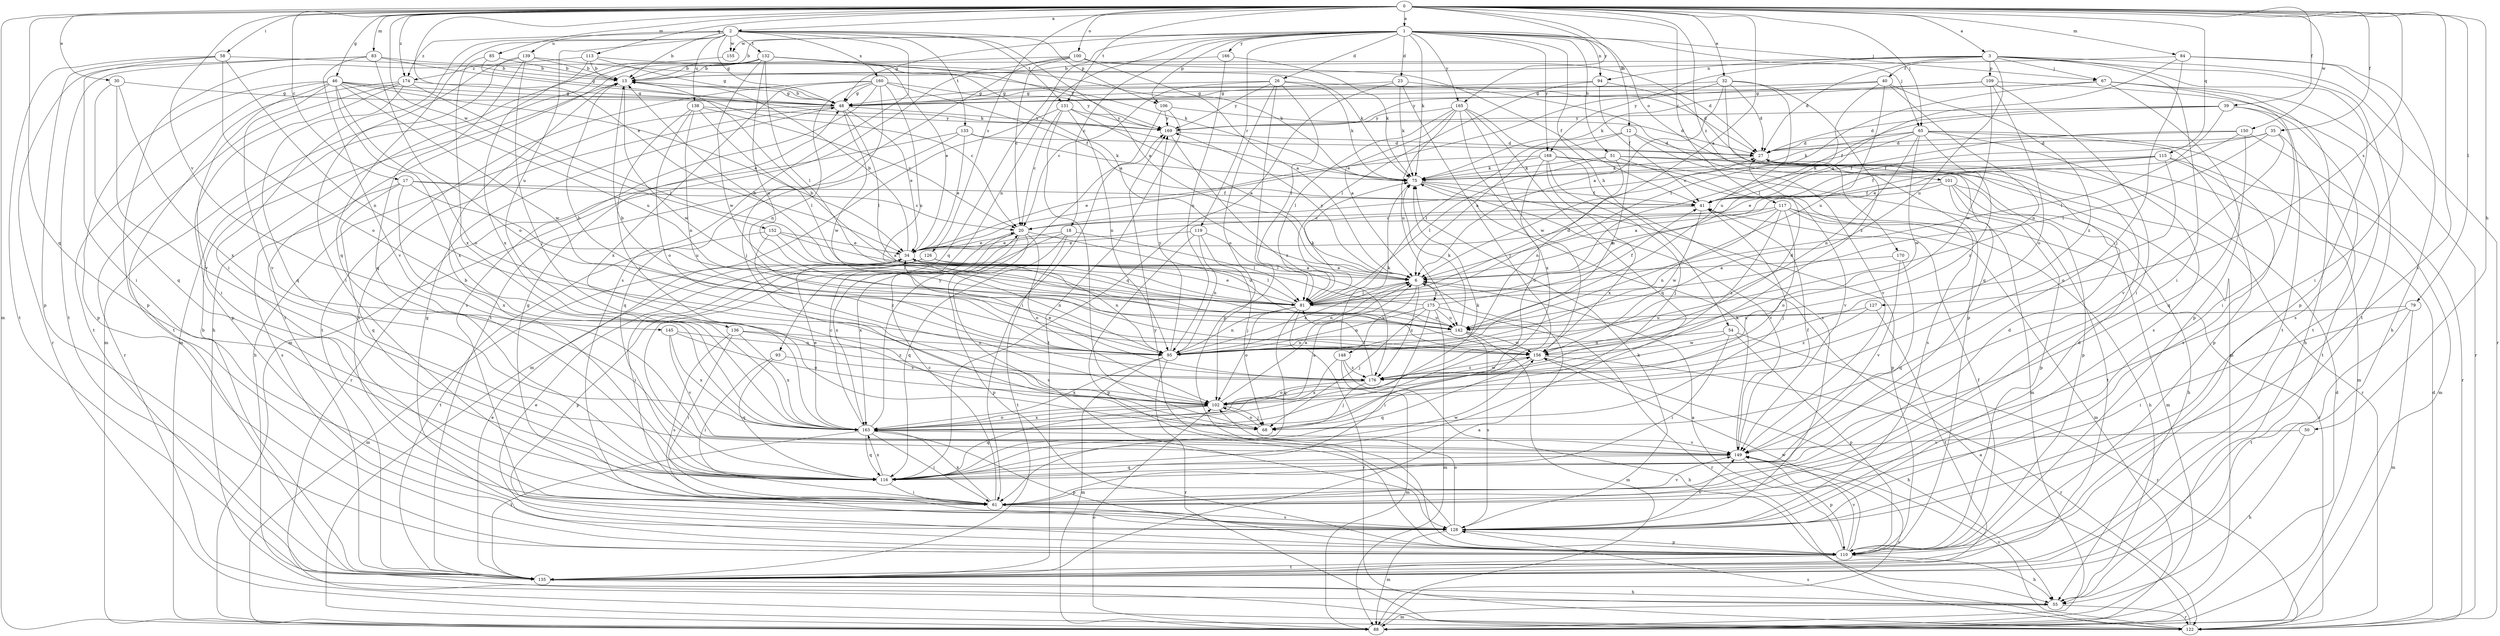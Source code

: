 strict digraph  {
0;
1;
2;
3;
6;
12;
13;
17;
18;
20;
23;
26;
27;
30;
32;
34;
35;
39;
40;
41;
46;
48;
50;
51;
54;
55;
58;
61;
65;
67;
68;
75;
79;
81;
83;
84;
85;
88;
93;
94;
95;
100;
101;
102;
106;
109;
110;
113;
115;
116;
117;
119;
122;
126;
127;
128;
131;
132;
133;
135;
136;
138;
139;
142;
145;
148;
149;
150;
152;
155;
156;
160;
163;
165;
166;
168;
169;
170;
174;
175;
176;
0 -> 1  [label=a];
0 -> 2  [label=a];
0 -> 3  [label=a];
0 -> 6  [label=a];
0 -> 12  [label=b];
0 -> 17  [label=c];
0 -> 30  [label=e];
0 -> 32  [label=e];
0 -> 34  [label=e];
0 -> 35  [label=f];
0 -> 39  [label=f];
0 -> 46  [label=g];
0 -> 50  [label=h];
0 -> 58  [label=i];
0 -> 65  [label=j];
0 -> 79  [label=l];
0 -> 83  [label=m];
0 -> 84  [label=m];
0 -> 85  [label=m];
0 -> 88  [label=m];
0 -> 100  [label=o];
0 -> 113  [label=q];
0 -> 115  [label=q];
0 -> 116  [label=q];
0 -> 117  [label=r];
0 -> 126  [label=s];
0 -> 127  [label=s];
0 -> 128  [label=s];
0 -> 131  [label=t];
0 -> 145  [label=v];
0 -> 150  [label=w];
0 -> 152  [label=w];
0 -> 165  [label=y];
0 -> 170  [label=z];
0 -> 174  [label=z];
1 -> 13  [label=b];
1 -> 18  [label=c];
1 -> 23  [label=d];
1 -> 26  [label=d];
1 -> 48  [label=g];
1 -> 51  [label=h];
1 -> 54  [label=h];
1 -> 65  [label=j];
1 -> 67  [label=j];
1 -> 75  [label=k];
1 -> 93  [label=n];
1 -> 94  [label=n];
1 -> 101  [label=o];
1 -> 106  [label=p];
1 -> 116  [label=q];
1 -> 119  [label=r];
1 -> 155  [label=w];
1 -> 165  [label=y];
1 -> 166  [label=y];
1 -> 168  [label=y];
2 -> 6  [label=a];
2 -> 13  [label=b];
2 -> 48  [label=g];
2 -> 61  [label=i];
2 -> 106  [label=p];
2 -> 116  [label=q];
2 -> 128  [label=s];
2 -> 131  [label=t];
2 -> 132  [label=t];
2 -> 133  [label=t];
2 -> 136  [label=u];
2 -> 138  [label=u];
2 -> 139  [label=u];
2 -> 155  [label=w];
2 -> 160  [label=x];
2 -> 174  [label=z];
3 -> 27  [label=d];
3 -> 40  [label=f];
3 -> 61  [label=i];
3 -> 67  [label=j];
3 -> 94  [label=n];
3 -> 109  [label=p];
3 -> 110  [label=p];
3 -> 122  [label=r];
3 -> 135  [label=t];
3 -> 142  [label=u];
3 -> 168  [label=y];
3 -> 174  [label=z];
6 -> 81  [label=l];
6 -> 95  [label=n];
6 -> 148  [label=v];
6 -> 169  [label=y];
6 -> 175  [label=z];
6 -> 176  [label=z];
12 -> 6  [label=a];
12 -> 27  [label=d];
12 -> 81  [label=l];
12 -> 95  [label=n];
12 -> 149  [label=v];
13 -> 48  [label=g];
13 -> 156  [label=w];
17 -> 20  [label=c];
17 -> 41  [label=f];
17 -> 116  [label=q];
17 -> 128  [label=s];
17 -> 142  [label=u];
17 -> 163  [label=x];
18 -> 34  [label=e];
18 -> 81  [label=l];
18 -> 116  [label=q];
18 -> 135  [label=t];
18 -> 163  [label=x];
20 -> 34  [label=e];
20 -> 102  [label=o];
20 -> 110  [label=p];
20 -> 128  [label=s];
20 -> 142  [label=u];
20 -> 163  [label=x];
23 -> 48  [label=g];
23 -> 68  [label=j];
23 -> 75  [label=k];
23 -> 110  [label=p];
23 -> 116  [label=q];
26 -> 20  [label=c];
26 -> 27  [label=d];
26 -> 48  [label=g];
26 -> 75  [label=k];
26 -> 81  [label=l];
26 -> 102  [label=o];
26 -> 110  [label=p];
26 -> 169  [label=y];
27 -> 75  [label=k];
30 -> 48  [label=g];
30 -> 116  [label=q];
30 -> 149  [label=v];
30 -> 163  [label=x];
32 -> 6  [label=a];
32 -> 27  [label=d];
32 -> 34  [label=e];
32 -> 48  [label=g];
32 -> 116  [label=q];
32 -> 142  [label=u];
32 -> 176  [label=z];
34 -> 6  [label=a];
34 -> 13  [label=b];
34 -> 81  [label=l];
34 -> 88  [label=m];
34 -> 95  [label=n];
35 -> 27  [label=d];
35 -> 41  [label=f];
35 -> 81  [label=l];
35 -> 135  [label=t];
35 -> 149  [label=v];
39 -> 27  [label=d];
39 -> 41  [label=f];
39 -> 61  [label=i];
39 -> 81  [label=l];
39 -> 128  [label=s];
39 -> 169  [label=y];
40 -> 48  [label=g];
40 -> 81  [label=l];
40 -> 95  [label=n];
40 -> 142  [label=u];
40 -> 169  [label=y];
40 -> 176  [label=z];
41 -> 20  [label=c];
41 -> 68  [label=j];
41 -> 156  [label=w];
46 -> 20  [label=c];
46 -> 34  [label=e];
46 -> 48  [label=g];
46 -> 61  [label=i];
46 -> 102  [label=o];
46 -> 110  [label=p];
46 -> 135  [label=t];
46 -> 142  [label=u];
46 -> 149  [label=v];
46 -> 156  [label=w];
46 -> 163  [label=x];
48 -> 13  [label=b];
48 -> 34  [label=e];
48 -> 55  [label=h];
48 -> 81  [label=l];
48 -> 128  [label=s];
48 -> 156  [label=w];
48 -> 169  [label=y];
50 -> 55  [label=h];
50 -> 149  [label=v];
51 -> 75  [label=k];
51 -> 81  [label=l];
51 -> 95  [label=n];
51 -> 110  [label=p];
51 -> 122  [label=r];
51 -> 149  [label=v];
54 -> 61  [label=i];
54 -> 95  [label=n];
54 -> 110  [label=p];
54 -> 122  [label=r];
54 -> 156  [label=w];
55 -> 88  [label=m];
55 -> 122  [label=r];
58 -> 13  [label=b];
58 -> 61  [label=i];
58 -> 95  [label=n];
58 -> 102  [label=o];
58 -> 110  [label=p];
58 -> 135  [label=t];
61 -> 20  [label=c];
61 -> 27  [label=d];
61 -> 48  [label=g];
61 -> 128  [label=s];
61 -> 149  [label=v];
61 -> 163  [label=x];
65 -> 20  [label=c];
65 -> 27  [label=d];
65 -> 75  [label=k];
65 -> 88  [label=m];
65 -> 95  [label=n];
65 -> 110  [label=p];
65 -> 128  [label=s];
65 -> 156  [label=w];
65 -> 176  [label=z];
67 -> 48  [label=g];
67 -> 55  [label=h];
67 -> 81  [label=l];
67 -> 110  [label=p];
67 -> 122  [label=r];
67 -> 135  [label=t];
68 -> 102  [label=o];
75 -> 41  [label=f];
75 -> 110  [label=p];
75 -> 149  [label=v];
79 -> 61  [label=i];
79 -> 88  [label=m];
79 -> 135  [label=t];
79 -> 142  [label=u];
81 -> 13  [label=b];
81 -> 27  [label=d];
81 -> 34  [label=e];
81 -> 75  [label=k];
81 -> 95  [label=n];
81 -> 102  [label=o];
81 -> 116  [label=q];
81 -> 122  [label=r];
81 -> 142  [label=u];
83 -> 13  [label=b];
83 -> 48  [label=g];
83 -> 102  [label=o];
83 -> 122  [label=r];
83 -> 135  [label=t];
83 -> 149  [label=v];
84 -> 6  [label=a];
84 -> 13  [label=b];
84 -> 55  [label=h];
84 -> 61  [label=i];
84 -> 68  [label=j];
85 -> 13  [label=b];
85 -> 75  [label=k];
85 -> 163  [label=x];
88 -> 27  [label=d];
88 -> 102  [label=o];
88 -> 149  [label=v];
93 -> 61  [label=i];
93 -> 116  [label=q];
93 -> 176  [label=z];
94 -> 41  [label=f];
94 -> 48  [label=g];
94 -> 81  [label=l];
94 -> 88  [label=m];
95 -> 6  [label=a];
95 -> 13  [label=b];
95 -> 88  [label=m];
95 -> 122  [label=r];
95 -> 163  [label=x];
95 -> 169  [label=y];
100 -> 6  [label=a];
100 -> 13  [label=b];
100 -> 20  [label=c];
100 -> 27  [label=d];
100 -> 41  [label=f];
100 -> 88  [label=m];
100 -> 135  [label=t];
101 -> 6  [label=a];
101 -> 41  [label=f];
101 -> 55  [label=h];
101 -> 88  [label=m];
101 -> 110  [label=p];
101 -> 135  [label=t];
102 -> 6  [label=a];
102 -> 68  [label=j];
102 -> 116  [label=q];
102 -> 163  [label=x];
106 -> 27  [label=d];
106 -> 61  [label=i];
106 -> 135  [label=t];
106 -> 169  [label=y];
109 -> 48  [label=g];
109 -> 61  [label=i];
109 -> 75  [label=k];
109 -> 102  [label=o];
109 -> 135  [label=t];
109 -> 156  [label=w];
110 -> 6  [label=a];
110 -> 34  [label=e];
110 -> 41  [label=f];
110 -> 55  [label=h];
110 -> 135  [label=t];
110 -> 149  [label=v];
110 -> 156  [label=w];
113 -> 13  [label=b];
113 -> 48  [label=g];
113 -> 75  [label=k];
113 -> 110  [label=p];
113 -> 163  [label=x];
115 -> 34  [label=e];
115 -> 41  [label=f];
115 -> 75  [label=k];
115 -> 88  [label=m];
115 -> 102  [label=o];
115 -> 128  [label=s];
116 -> 13  [label=b];
116 -> 61  [label=i];
116 -> 156  [label=w];
116 -> 163  [label=x];
117 -> 6  [label=a];
117 -> 20  [label=c];
117 -> 55  [label=h];
117 -> 88  [label=m];
117 -> 95  [label=n];
117 -> 102  [label=o];
117 -> 122  [label=r];
117 -> 176  [label=z];
119 -> 34  [label=e];
119 -> 68  [label=j];
119 -> 81  [label=l];
119 -> 95  [label=n];
119 -> 110  [label=p];
122 -> 6  [label=a];
122 -> 27  [label=d];
122 -> 128  [label=s];
122 -> 149  [label=v];
126 -> 6  [label=a];
126 -> 61  [label=i];
126 -> 95  [label=n];
126 -> 110  [label=p];
127 -> 135  [label=t];
127 -> 142  [label=u];
127 -> 176  [label=z];
128 -> 27  [label=d];
128 -> 48  [label=g];
128 -> 75  [label=k];
128 -> 88  [label=m];
128 -> 102  [label=o];
128 -> 110  [label=p];
128 -> 149  [label=v];
128 -> 169  [label=y];
131 -> 6  [label=a];
131 -> 20  [label=c];
131 -> 68  [label=j];
131 -> 88  [label=m];
131 -> 95  [label=n];
131 -> 169  [label=y];
132 -> 6  [label=a];
132 -> 13  [label=b];
132 -> 34  [label=e];
132 -> 55  [label=h];
132 -> 75  [label=k];
132 -> 81  [label=l];
132 -> 135  [label=t];
132 -> 142  [label=u];
132 -> 156  [label=w];
132 -> 169  [label=y];
133 -> 27  [label=d];
133 -> 34  [label=e];
133 -> 75  [label=k];
133 -> 116  [label=q];
133 -> 122  [label=r];
135 -> 6  [label=a];
135 -> 13  [label=b];
135 -> 34  [label=e];
135 -> 55  [label=h];
136 -> 61  [label=i];
136 -> 95  [label=n];
136 -> 128  [label=s];
136 -> 163  [label=x];
136 -> 176  [label=z];
138 -> 20  [label=c];
138 -> 68  [label=j];
138 -> 81  [label=l];
138 -> 95  [label=n];
138 -> 102  [label=o];
138 -> 169  [label=y];
139 -> 13  [label=b];
139 -> 61  [label=i];
139 -> 68  [label=j];
139 -> 75  [label=k];
139 -> 88  [label=m];
139 -> 116  [label=q];
142 -> 75  [label=k];
142 -> 88  [label=m];
142 -> 95  [label=n];
142 -> 128  [label=s];
142 -> 156  [label=w];
145 -> 95  [label=n];
145 -> 102  [label=o];
145 -> 149  [label=v];
145 -> 163  [label=x];
148 -> 55  [label=h];
148 -> 75  [label=k];
148 -> 88  [label=m];
148 -> 163  [label=x];
148 -> 176  [label=z];
149 -> 41  [label=f];
149 -> 75  [label=k];
149 -> 110  [label=p];
149 -> 116  [label=q];
150 -> 27  [label=d];
150 -> 34  [label=e];
150 -> 41  [label=f];
150 -> 116  [label=q];
150 -> 122  [label=r];
152 -> 6  [label=a];
152 -> 34  [label=e];
152 -> 81  [label=l];
152 -> 135  [label=t];
152 -> 176  [label=z];
155 -> 88  [label=m];
156 -> 13  [label=b];
156 -> 27  [label=d];
156 -> 55  [label=h];
156 -> 116  [label=q];
156 -> 122  [label=r];
156 -> 176  [label=z];
160 -> 41  [label=f];
160 -> 48  [label=g];
160 -> 68  [label=j];
160 -> 95  [label=n];
160 -> 128  [label=s];
160 -> 135  [label=t];
160 -> 142  [label=u];
160 -> 163  [label=x];
160 -> 169  [label=y];
163 -> 6  [label=a];
163 -> 20  [label=c];
163 -> 34  [label=e];
163 -> 61  [label=i];
163 -> 75  [label=k];
163 -> 102  [label=o];
163 -> 110  [label=p];
163 -> 116  [label=q];
163 -> 135  [label=t];
163 -> 149  [label=v];
163 -> 169  [label=y];
165 -> 6  [label=a];
165 -> 81  [label=l];
165 -> 116  [label=q];
165 -> 128  [label=s];
165 -> 142  [label=u];
165 -> 156  [label=w];
165 -> 163  [label=x];
165 -> 169  [label=y];
166 -> 13  [label=b];
166 -> 75  [label=k];
166 -> 95  [label=n];
168 -> 34  [label=e];
168 -> 68  [label=j];
168 -> 75  [label=k];
168 -> 88  [label=m];
168 -> 102  [label=o];
168 -> 128  [label=s];
168 -> 163  [label=x];
169 -> 27  [label=d];
169 -> 176  [label=z];
170 -> 6  [label=a];
170 -> 116  [label=q];
170 -> 149  [label=v];
174 -> 48  [label=g];
174 -> 81  [label=l];
174 -> 110  [label=p];
174 -> 116  [label=q];
174 -> 122  [label=r];
174 -> 135  [label=t];
175 -> 13  [label=b];
175 -> 41  [label=f];
175 -> 61  [label=i];
175 -> 68  [label=j];
175 -> 88  [label=m];
175 -> 95  [label=n];
175 -> 122  [label=r];
175 -> 142  [label=u];
176 -> 34  [label=e];
176 -> 68  [label=j];
176 -> 81  [label=l];
176 -> 102  [label=o];
176 -> 156  [label=w];
}

